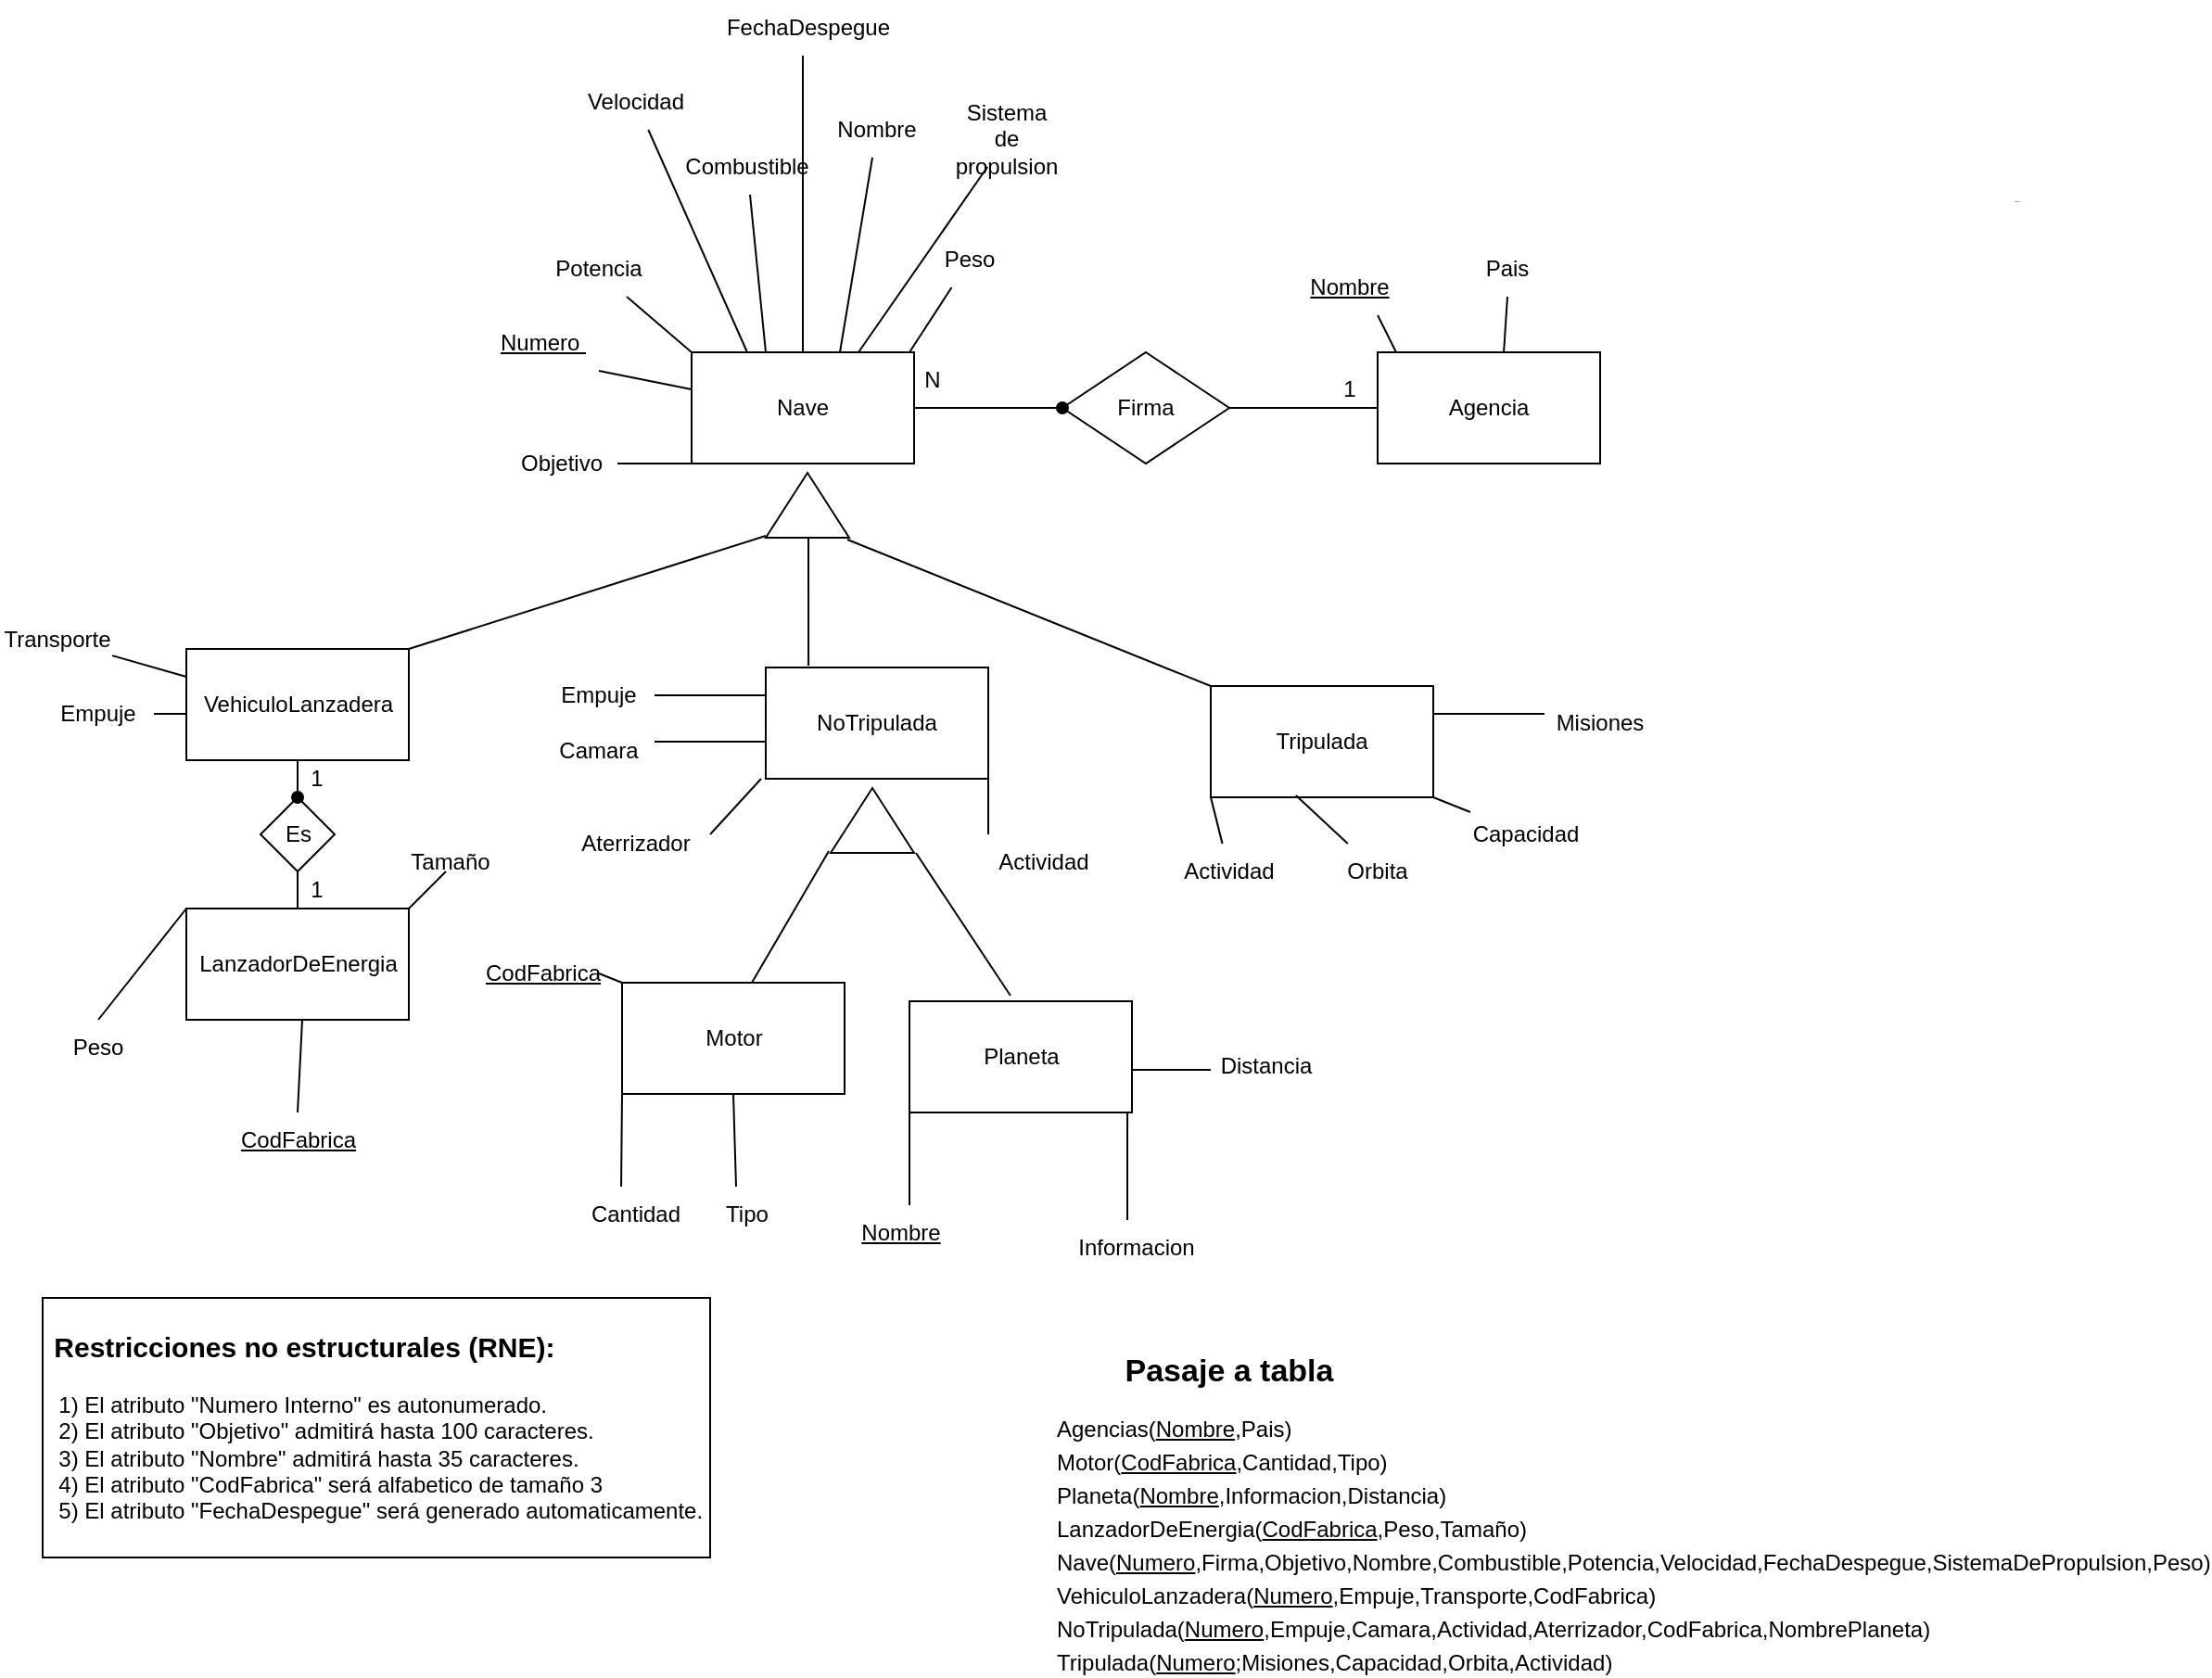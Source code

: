 <mxfile version="20.6.0" type="device"><diagram id="dXy55AgvZu-1JfeRbbhw" name="Page-1"><mxGraphModel dx="1422" dy="794" grid="1" gridSize="10" guides="1" tooltips="1" connect="1" arrows="1" fold="1" page="1" pageScale="1" pageWidth="2339" pageHeight="3300" math="0" shadow="0"><root><mxCell id="0"/><mxCell id="1" parent="0"/><mxCell id="p01pRj6XlkBEP53wkepH-1" value="Nave" style="rounded=0;whiteSpace=wrap;html=1;" parent="1" vertex="1"><mxGeometry x="450" y="560" width="120" height="60" as="geometry"/></mxCell><mxCell id="p01pRj6XlkBEP53wkepH-2" value="VehiculoLanzadera" style="rounded=0;whiteSpace=wrap;html=1;" parent="1" vertex="1"><mxGeometry x="177.5" y="720" width="120" height="60" as="geometry"/></mxCell><mxCell id="p01pRj6XlkBEP53wkepH-3" value="NoTripulada" style="rounded=0;whiteSpace=wrap;html=1;" parent="1" vertex="1"><mxGeometry x="490" y="730" width="120" height="60" as="geometry"/></mxCell><mxCell id="p01pRj6XlkBEP53wkepH-4" value="" style="triangle;whiteSpace=wrap;html=1;rotation=-90;" parent="1" vertex="1"><mxGeometry x="495" y="620" width="35" height="45" as="geometry"/></mxCell><mxCell id="p01pRj6XlkBEP53wkepH-5" value="" style="endArrow=none;html=1;rounded=0;entryX=0.029;entryY=0;entryDx=0;entryDy=0;entryPerimeter=0;exitX=1;exitY=0;exitDx=0;exitDy=0;" parent="1" source="p01pRj6XlkBEP53wkepH-2" target="p01pRj6XlkBEP53wkepH-4" edge="1"><mxGeometry width="50" height="50" relative="1" as="geometry"><mxPoint x="190" y="700" as="sourcePoint"/><mxPoint x="240" y="650" as="targetPoint"/></mxGeometry></mxCell><mxCell id="p01pRj6XlkBEP53wkepH-6" value="" style="endArrow=none;html=1;rounded=0;exitX=0.192;exitY=-0.017;exitDx=0;exitDy=0;exitPerimeter=0;" parent="1" source="p01pRj6XlkBEP53wkepH-3" edge="1"><mxGeometry width="50" height="50" relative="1" as="geometry"><mxPoint x="535" y="730" as="sourcePoint"/><mxPoint x="513" y="660" as="targetPoint"/></mxGeometry></mxCell><mxCell id="p01pRj6XlkBEP53wkepH-7" value="Agencia" style="rounded=0;whiteSpace=wrap;html=1;" parent="1" vertex="1"><mxGeometry x="820" y="560" width="120" height="60" as="geometry"/></mxCell><mxCell id="p01pRj6XlkBEP53wkepH-8" value="&lt;u&gt;Numero&amp;nbsp;&lt;/u&gt;" style="text;html=1;strokeColor=none;fillColor=none;align=center;verticalAlign=middle;whiteSpace=wrap;rounded=0;" parent="1" vertex="1"><mxGeometry x="340" y="540" width="60" height="30" as="geometry"/></mxCell><mxCell id="p01pRj6XlkBEP53wkepH-9" value="&lt;font style=&quot;&quot;&gt;&lt;br&gt;&lt;span style=&quot;font-size: 15px;&quot;&gt;&lt;b&gt;&amp;nbsp;Restricciones no estructurales (RNE):&lt;/b&gt;&lt;/span&gt;&lt;/font&gt;&lt;br&gt;&lt;br&gt;&amp;nbsp; 1) El atributo &quot;Numero Interno&quot; es autonumerado.&lt;br&gt;&amp;nbsp; 2) El atributo&amp;nbsp;&quot;Objetivo&quot; admitirá hasta 100 caracteres.&lt;br&gt;&amp;nbsp; 3) El atributo&amp;nbsp;&quot;Nombre&quot; admitirá hasta 35 caracteres.&lt;br&gt;&amp;nbsp; 4) El atributo &quot;CodFabrica&quot; será alfabetico de tamaño 3&lt;br&gt;&amp;nbsp; 5) El atributo &quot;FechaDespegue&quot; será generado automaticamente.&lt;br&gt;&amp;nbsp;" style="rounded=0;whiteSpace=wrap;html=1;align=left;" parent="1" vertex="1"><mxGeometry x="100" y="1070" width="360" height="140" as="geometry"/></mxCell><mxCell id="p01pRj6XlkBEP53wkepH-10" value="Potencia" style="text;html=1;strokeColor=none;fillColor=none;align=center;verticalAlign=middle;whiteSpace=wrap;rounded=0;" parent="1" vertex="1"><mxGeometry x="370" y="500" width="60" height="30" as="geometry"/></mxCell><mxCell id="p01pRj6XlkBEP53wkepH-11" value="Velocidad" style="text;html=1;strokeColor=none;fillColor=none;align=center;verticalAlign=middle;whiteSpace=wrap;rounded=0;" parent="1" vertex="1"><mxGeometry x="390" y="410" width="60" height="30" as="geometry"/></mxCell><mxCell id="p01pRj6XlkBEP53wkepH-12" value="Sistema de propulsion" style="text;html=1;strokeColor=none;fillColor=none;align=center;verticalAlign=middle;whiteSpace=wrap;rounded=0;" parent="1" vertex="1"><mxGeometry x="590" y="430" width="60" height="30" as="geometry"/></mxCell><mxCell id="p01pRj6XlkBEP53wkepH-14" value="" style="endArrow=none;html=1;rounded=0;entryX=1;entryY=1;entryDx=0;entryDy=0;" parent="1" target="p01pRj6XlkBEP53wkepH-8" edge="1"><mxGeometry width="50" height="50" relative="1" as="geometry"><mxPoint x="450" y="580" as="sourcePoint"/><mxPoint x="500" y="530" as="targetPoint"/></mxGeometry></mxCell><mxCell id="p01pRj6XlkBEP53wkepH-15" value="" style="endArrow=none;html=1;rounded=0;entryX=0.75;entryY=1;entryDx=0;entryDy=0;" parent="1" target="p01pRj6XlkBEP53wkepH-10" edge="1"><mxGeometry width="50" height="50" relative="1" as="geometry"><mxPoint x="450" y="560" as="sourcePoint"/><mxPoint x="500" y="510" as="targetPoint"/></mxGeometry></mxCell><mxCell id="p01pRj6XlkBEP53wkepH-16" value="" style="endArrow=none;html=1;rounded=0;" parent="1" target="p01pRj6XlkBEP53wkepH-11" edge="1"><mxGeometry width="50" height="50" relative="1" as="geometry"><mxPoint x="480" y="560" as="sourcePoint"/><mxPoint x="530" y="510" as="targetPoint"/></mxGeometry></mxCell><mxCell id="p01pRj6XlkBEP53wkepH-17" value="" style="endArrow=none;html=1;rounded=0;" parent="1" target="p01pRj6XlkBEP53wkepH-12" edge="1"><mxGeometry width="50" height="50" relative="1" as="geometry"><mxPoint x="540" y="560" as="sourcePoint"/><mxPoint x="590" y="510" as="targetPoint"/></mxGeometry></mxCell><mxCell id="p01pRj6XlkBEP53wkepH-19" value="Firma" style="rhombus;whiteSpace=wrap;html=1;" parent="1" vertex="1"><mxGeometry x="650" y="560" width="90" height="60" as="geometry"/></mxCell><mxCell id="p01pRj6XlkBEP53wkepH-20" value="" style="endArrow=oval;html=1;rounded=0;entryX=0;entryY=0.5;entryDx=0;entryDy=0;endFill=1;" parent="1" target="p01pRj6XlkBEP53wkepH-19" edge="1"><mxGeometry width="50" height="50" relative="1" as="geometry"><mxPoint x="570" y="590" as="sourcePoint"/><mxPoint x="620" y="540" as="targetPoint"/></mxGeometry></mxCell><mxCell id="p01pRj6XlkBEP53wkepH-21" value="" style="endArrow=none;html=1;rounded=0;" parent="1" edge="1"><mxGeometry width="50" height="50" relative="1" as="geometry"><mxPoint x="740" y="590" as="sourcePoint"/><mxPoint x="820" y="590" as="targetPoint"/></mxGeometry></mxCell><mxCell id="p01pRj6XlkBEP53wkepH-22" value="1" style="text;html=1;strokeColor=none;fillColor=none;align=center;verticalAlign=middle;whiteSpace=wrap;rounded=0;" parent="1" vertex="1"><mxGeometry x="790" y="570" width="30" height="20" as="geometry"/></mxCell><mxCell id="p01pRj6XlkBEP53wkepH-23" value="N" style="text;html=1;strokeColor=none;fillColor=none;align=center;verticalAlign=middle;whiteSpace=wrap;rounded=0;" parent="1" vertex="1"><mxGeometry x="570" y="565" width="20" height="20" as="geometry"/></mxCell><mxCell id="p01pRj6XlkBEP53wkepH-24" value="&lt;u&gt;Nombre&lt;/u&gt;" style="text;html=1;strokeColor=none;fillColor=none;align=center;verticalAlign=middle;whiteSpace=wrap;rounded=0;" parent="1" vertex="1"><mxGeometry x="775" y="510" width="60" height="30" as="geometry"/></mxCell><mxCell id="p01pRj6XlkBEP53wkepH-25" value="Pais" style="text;html=1;strokeColor=none;fillColor=none;align=center;verticalAlign=middle;whiteSpace=wrap;rounded=0;" parent="1" vertex="1"><mxGeometry x="860" y="500" width="60" height="30" as="geometry"/></mxCell><mxCell id="p01pRj6XlkBEP53wkepH-27" value="" style="endArrow=none;html=1;rounded=0;entryX=0.75;entryY=1;entryDx=0;entryDy=0;" parent="1" target="p01pRj6XlkBEP53wkepH-24" edge="1"><mxGeometry width="50" height="50" relative="1" as="geometry"><mxPoint x="830" y="560" as="sourcePoint"/><mxPoint x="880" y="510" as="targetPoint"/></mxGeometry></mxCell><mxCell id="p01pRj6XlkBEP53wkepH-28" value="" style="endArrow=none;html=1;rounded=0;entryX=0.5;entryY=1;entryDx=0;entryDy=0;exitX=0.567;exitY=0;exitDx=0;exitDy=0;exitPerimeter=0;" parent="1" source="p01pRj6XlkBEP53wkepH-7" target="p01pRj6XlkBEP53wkepH-25" edge="1"><mxGeometry width="50" height="50" relative="1" as="geometry"><mxPoint x="870" y="560" as="sourcePoint"/><mxPoint x="920" y="510" as="targetPoint"/></mxGeometry></mxCell><mxCell id="p01pRj6XlkBEP53wkepH-30" value="&lt;b&gt;&lt;font style=&quot;font-size: 17px;&quot;&gt;Pasaje a tabla&lt;/font&gt;&lt;/b&gt;" style="text;html=1;strokeColor=none;fillColor=none;align=center;verticalAlign=middle;whiteSpace=wrap;rounded=0;" parent="1" vertex="1"><mxGeometry x="680" y="1090" width="120" height="40" as="geometry"/></mxCell><mxCell id="p01pRj6XlkBEP53wkepH-31" value="Peso" style="text;html=1;strokeColor=none;fillColor=none;align=center;verticalAlign=middle;whiteSpace=wrap;rounded=0;fontSize=12;" parent="1" vertex="1"><mxGeometry x="100" y="920" width="60" height="30" as="geometry"/></mxCell><mxCell id="p01pRj6XlkBEP53wkepH-32" value="Tamaño" style="text;html=1;strokeColor=none;fillColor=none;align=center;verticalAlign=middle;whiteSpace=wrap;rounded=0;fontSize=12;" parent="1" vertex="1"><mxGeometry x="290" y="820" width="60" height="30" as="geometry"/></mxCell><mxCell id="p01pRj6XlkBEP53wkepH-33" value="&lt;font style=&quot;font-size: 12px;&quot;&gt;Agencias(&lt;u&gt;Nombre&lt;/u&gt;,Pais)&lt;br&gt;Motor(&lt;u&gt;CodFabrica&lt;/u&gt;,Cantidad,Tipo)&lt;br&gt;Planeta(&lt;u&gt;Nombre&lt;/u&gt;,Informacion,Distancia)&lt;br&gt;LanzadorDeEnergia(&lt;u&gt;CodFabrica&lt;/u&gt;,Peso,Tamaño)&lt;br&gt;Nave(&lt;u&gt;Numero&lt;/u&gt;,Firma,Objetivo,Nombre,Combustible,Potencia,Velocidad,FechaDespegue,SistemaDePropulsion,Peso)&lt;br&gt;VehiculoLanzadera(&lt;u&gt;Numero&lt;/u&gt;,Empuje,Transporte,CodFabrica)&lt;br&gt;NoTripulada(&lt;u&gt;Numero&lt;/u&gt;,Empuje,Camara,Actividad,Aterrizador,CodFabrica,NombrePlaneta)&lt;br&gt;Tripulada(&lt;u&gt;Numero&lt;/u&gt;;Misiones,Capacidad,Orbita,Actividad)&lt;br&gt;&lt;/font&gt;" style="text;html=1;strokeColor=none;fillColor=none;align=left;verticalAlign=middle;whiteSpace=wrap;rounded=0;fontSize=15;" parent="1" vertex="1"><mxGeometry x="645" y="1141.98" width="285" height="120" as="geometry"/></mxCell><mxCell id="p01pRj6XlkBEP53wkepH-34" value="LanzadorDeEnergia" style="rounded=0;whiteSpace=wrap;html=1;fontSize=12;" parent="1" vertex="1"><mxGeometry x="177.5" y="860" width="120" height="60" as="geometry"/></mxCell><mxCell id="p01pRj6XlkBEP53wkepH-35" value="Es" style="rhombus;whiteSpace=wrap;html=1;fontSize=12;" parent="1" vertex="1"><mxGeometry x="217.5" y="800" width="40" height="40" as="geometry"/></mxCell><mxCell id="p01pRj6XlkBEP53wkepH-36" value="" style="endArrow=none;html=1;rounded=0;fontSize=12;entryX=0.5;entryY=1;entryDx=0;entryDy=0;startArrow=oval;startFill=1;" parent="1" target="p01pRj6XlkBEP53wkepH-2" edge="1"><mxGeometry width="50" height="50" relative="1" as="geometry"><mxPoint x="237.5" y="800" as="sourcePoint"/><mxPoint x="287.5" y="750" as="targetPoint"/></mxGeometry></mxCell><mxCell id="p01pRj6XlkBEP53wkepH-37" value="" style="endArrow=none;html=1;rounded=0;fontSize=12;entryX=0.5;entryY=1;entryDx=0;entryDy=0;" parent="1" target="p01pRj6XlkBEP53wkepH-35" edge="1"><mxGeometry width="50" height="50" relative="1" as="geometry"><mxPoint x="237.5" y="860" as="sourcePoint"/><mxPoint x="287.5" y="810" as="targetPoint"/></mxGeometry></mxCell><mxCell id="p01pRj6XlkBEP53wkepH-38" value="" style="endArrow=none;html=1;rounded=0;fontSize=12;" parent="1" edge="1"><mxGeometry width="50" height="50" relative="1" as="geometry"><mxPoint x="297.5" y="860" as="sourcePoint"/><mxPoint x="317.5" y="840" as="targetPoint"/></mxGeometry></mxCell><mxCell id="p01pRj6XlkBEP53wkepH-39" value="" style="endArrow=none;html=1;rounded=0;fontSize=12;entryX=0.5;entryY=0;entryDx=0;entryDy=0;" parent="1" target="p01pRj6XlkBEP53wkepH-31" edge="1"><mxGeometry width="50" height="50" relative="1" as="geometry"><mxPoint x="177.5" y="860" as="sourcePoint"/><mxPoint x="227.5" y="810" as="targetPoint"/></mxGeometry></mxCell><mxCell id="p01pRj6XlkBEP53wkepH-40" value="1&lt;span style=&quot;color: rgba(0, 0, 0, 0); font-family: monospace; font-size: 0px; text-align: start;&quot;&gt;%3CmxGraphModel%3E%3Croot%3E%3CmxCell%20id%3D%220%22%2F%3E%3CmxCell%20id%3D%221%22%20parent%3D%220%22%2F%3E%3CmxCell%20id%3D%222%22%20value%3D%22N%22%20style%3D%22text%3Bhtml%3D1%3BstrokeColor%3Dnone%3BfillColor%3Dnone%3Balign%3Dcenter%3BverticalAlign%3Dmiddle%3BwhiteSpace%3Dwrap%3Brounded%3D0%3B%22%20vertex%3D%221%22%20parent%3D%221%22%3E%3CmxGeometry%20x%3D%22240%22%20y%3D%22105%22%20width%3D%2220%22%20height%3D%2220%22%20as%3D%22geometry%22%2F%3E%3C%2FmxCell%3E%3C%2Froot%3E%3C%2FmxGraphModel%3E&lt;/span&gt;&lt;span style=&quot;color: rgba(0, 0, 0, 0); font-family: monospace; font-size: 0px; text-align: start;&quot;&gt;%3CmxGraphModel%3E%3Croot%3E%3CmxCell%20id%3D%220%22%2F%3E%3CmxCell%20id%3D%221%22%20parent%3D%220%22%2F%3E%3CmxCell%20id%3D%222%22%20value%3D%22N%22%20style%3D%22text%3Bhtml%3D1%3BstrokeColor%3Dnone%3BfillColor%3Dnone%3Balign%3Dcenter%3BverticalAlign%3Dmiddle%3BwhiteSpace%3Dwrap%3Brounded%3D0%3B%22%20vertex%3D%221%22%20parent%3D%221%22%3E%3CmxGeometry%20x%3D%22240%22%20y%3D%22105%22%20width%3D%2220%22%20height%3D%2220%22%20as%3D%22geometry%22%2F%3E%3C%2FmxCell%3E%3C%2Froot%3E%3C%2FmxGraphModel%3E&lt;/span&gt;" style="text;html=1;strokeColor=none;fillColor=none;align=center;verticalAlign=middle;whiteSpace=wrap;rounded=0;" parent="1" vertex="1"><mxGeometry x="237.5" y="840" width="20" height="20" as="geometry"/></mxCell><mxCell id="p01pRj6XlkBEP53wkepH-41" value="1" style="text;html=1;strokeColor=none;fillColor=none;align=center;verticalAlign=middle;whiteSpace=wrap;rounded=0;" parent="1" vertex="1"><mxGeometry x="237.5" y="780" width="20" height="20" as="geometry"/></mxCell><mxCell id="p01pRj6XlkBEP53wkepH-42" value="&lt;font style=&quot;font-size: 1px;&quot;&gt;Egüez&lt;/font&gt;" style="text;html=1;strokeColor=none;fillColor=none;align=center;verticalAlign=middle;whiteSpace=wrap;rounded=0;fontSize=12;" parent="1" vertex="1"><mxGeometry x="1160" y="470" width="10" height="10" as="geometry"/></mxCell><mxCell id="p01pRj6XlkBEP53wkepH-44" value="" style="endArrow=none;html=1;rounded=0;" parent="1" target="p01pRj6XlkBEP53wkepH-45" edge="1"><mxGeometry width="50" height="50" relative="1" as="geometry"><mxPoint x="450" y="620" as="sourcePoint"/><mxPoint x="380" y="620" as="targetPoint"/></mxGeometry></mxCell><mxCell id="p01pRj6XlkBEP53wkepH-45" value="Objetivo" style="text;html=1;strokeColor=none;fillColor=none;align=center;verticalAlign=middle;whiteSpace=wrap;rounded=0;" parent="1" vertex="1"><mxGeometry x="350" y="605" width="60" height="30" as="geometry"/></mxCell><mxCell id="p01pRj6XlkBEP53wkepH-46" value="" style="endArrow=none;html=1;rounded=0;" parent="1" target="p01pRj6XlkBEP53wkepH-47" edge="1"><mxGeometry width="50" height="50" relative="1" as="geometry"><mxPoint x="567.5" y="560" as="sourcePoint"/><mxPoint x="600" y="510" as="targetPoint"/></mxGeometry></mxCell><mxCell id="p01pRj6XlkBEP53wkepH-47" value="Peso" style="text;html=1;strokeColor=none;fillColor=none;align=center;verticalAlign=middle;whiteSpace=wrap;rounded=0;" parent="1" vertex="1"><mxGeometry x="570" y="495" width="60" height="30" as="geometry"/></mxCell><mxCell id="p01pRj6XlkBEP53wkepH-48" value="" style="endArrow=none;html=1;rounded=0;" parent="1" target="p01pRj6XlkBEP53wkepH-49" edge="1"><mxGeometry width="50" height="50" relative="1" as="geometry"><mxPoint x="490" y="560" as="sourcePoint"/><mxPoint x="480" y="460" as="targetPoint"/></mxGeometry></mxCell><mxCell id="p01pRj6XlkBEP53wkepH-49" value="Combustible" style="text;html=1;strokeColor=none;fillColor=none;align=center;verticalAlign=middle;whiteSpace=wrap;rounded=0;" parent="1" vertex="1"><mxGeometry x="450" y="445" width="60" height="30" as="geometry"/></mxCell><mxCell id="p01pRj6XlkBEP53wkepH-51" value="" style="endArrow=none;html=1;rounded=0;" parent="1" target="p01pRj6XlkBEP53wkepH-52" edge="1"><mxGeometry width="50" height="50" relative="1" as="geometry"><mxPoint x="530" y="560" as="sourcePoint"/><mxPoint x="550" y="440" as="targetPoint"/></mxGeometry></mxCell><mxCell id="p01pRj6XlkBEP53wkepH-52" value="Nombre" style="text;html=1;strokeColor=none;fillColor=none;align=center;verticalAlign=middle;whiteSpace=wrap;rounded=0;" parent="1" vertex="1"><mxGeometry x="520" y="425" width="60" height="30" as="geometry"/></mxCell><mxCell id="p01pRj6XlkBEP53wkepH-53" value="" style="endArrow=none;html=1;rounded=0;" parent="1" target="p01pRj6XlkBEP53wkepH-54" edge="1"><mxGeometry width="50" height="50" relative="1" as="geometry"><mxPoint x="177.5" y="755" as="sourcePoint"/><mxPoint x="130" y="755" as="targetPoint"/></mxGeometry></mxCell><mxCell id="p01pRj6XlkBEP53wkepH-54" value="Empuje" style="text;html=1;strokeColor=none;fillColor=none;align=center;verticalAlign=middle;whiteSpace=wrap;rounded=0;" parent="1" vertex="1"><mxGeometry x="100" y="740" width="60" height="30" as="geometry"/></mxCell><mxCell id="p01pRj6XlkBEP53wkepH-55" value="" style="endArrow=none;html=1;rounded=0;exitX=0;exitY=0.25;exitDx=0;exitDy=0;" parent="1" source="p01pRj6XlkBEP53wkepH-2" target="p01pRj6XlkBEP53wkepH-57" edge="1"><mxGeometry width="50" height="50" relative="1" as="geometry"><mxPoint x="110" y="720" as="sourcePoint"/><mxPoint x="177.5" y="720" as="targetPoint"/></mxGeometry></mxCell><mxCell id="p01pRj6XlkBEP53wkepH-57" value="Transporte" style="text;html=1;strokeColor=none;fillColor=none;align=center;verticalAlign=middle;whiteSpace=wrap;rounded=0;" parent="1" vertex="1"><mxGeometry x="77.5" y="700" width="60" height="30" as="geometry"/></mxCell><mxCell id="p01pRj6XlkBEP53wkepH-62" value="" style="triangle;whiteSpace=wrap;html=1;rotation=-90;" parent="1" vertex="1"><mxGeometry x="530" y="790" width="35" height="45" as="geometry"/></mxCell><mxCell id="p01pRj6XlkBEP53wkepH-63" value="" style="endArrow=none;html=1;rounded=0;entryX=0.029;entryY=-0.022;entryDx=0;entryDy=0;entryPerimeter=0;" parent="1" target="p01pRj6XlkBEP53wkepH-62" edge="1"><mxGeometry width="50" height="50" relative="1" as="geometry"><mxPoint x="482.5" y="900" as="sourcePoint"/><mxPoint x="523.75" y="830" as="targetPoint"/></mxGeometry></mxCell><mxCell id="p01pRj6XlkBEP53wkepH-64" value="" style="endArrow=none;html=1;rounded=0;entryX=0;entryY=1.022;entryDx=0;entryDy=0;entryPerimeter=0;exitX=0.454;exitY=-0.05;exitDx=0;exitDy=0;exitPerimeter=0;" parent="1" source="p01pRj6XlkBEP53wkepH-66" target="p01pRj6XlkBEP53wkepH-62" edge="1"><mxGeometry width="50" height="50" relative="1" as="geometry"><mxPoint x="602.5" y="910" as="sourcePoint"/><mxPoint x="571.25" y="830" as="targetPoint"/></mxGeometry></mxCell><mxCell id="p01pRj6XlkBEP53wkepH-65" value="Motor" style="rounded=0;whiteSpace=wrap;html=1;" parent="1" vertex="1"><mxGeometry x="412.5" y="900" width="120" height="60" as="geometry"/></mxCell><mxCell id="p01pRj6XlkBEP53wkepH-66" value="Planeta" style="rounded=0;whiteSpace=wrap;html=1;" parent="1" vertex="1"><mxGeometry x="567.5" y="910" width="120" height="60" as="geometry"/></mxCell><mxCell id="p01pRj6XlkBEP53wkepH-67" value="" style="endArrow=none;html=1;rounded=0;exitX=0.5;exitY=0;exitDx=0;exitDy=0;" parent="1" source="p01pRj6XlkBEP53wkepH-69" edge="1"><mxGeometry width="50" height="50" relative="1" as="geometry"><mxPoint x="190" y="970" as="sourcePoint"/><mxPoint x="240" y="920" as="targetPoint"/></mxGeometry></mxCell><mxCell id="p01pRj6XlkBEP53wkepH-69" value="&lt;u&gt;CodFabrica&lt;/u&gt;" style="text;html=1;strokeColor=none;fillColor=none;align=center;verticalAlign=middle;whiteSpace=wrap;rounded=0;" parent="1" vertex="1"><mxGeometry x="207.5" y="970" width="60" height="30" as="geometry"/></mxCell><mxCell id="p01pRj6XlkBEP53wkepH-70" value="" style="endArrow=none;html=1;rounded=0;entryX=0;entryY=1;entryDx=0;entryDy=0;exitX=0.367;exitY=0;exitDx=0;exitDy=0;exitPerimeter=0;" parent="1" source="p01pRj6XlkBEP53wkepH-71" target="p01pRj6XlkBEP53wkepH-65" edge="1"><mxGeometry width="50" height="50" relative="1" as="geometry"><mxPoint x="380" y="1010" as="sourcePoint"/><mxPoint x="430" y="960" as="targetPoint"/></mxGeometry></mxCell><mxCell id="p01pRj6XlkBEP53wkepH-71" value="Cantidad" style="text;html=1;strokeColor=none;fillColor=none;align=center;verticalAlign=middle;whiteSpace=wrap;rounded=0;" parent="1" vertex="1"><mxGeometry x="390" y="1010" width="60" height="30" as="geometry"/></mxCell><mxCell id="p01pRj6XlkBEP53wkepH-72" value="" style="endArrow=none;html=1;rounded=0;entryX=0.5;entryY=1;entryDx=0;entryDy=0;exitX=0.4;exitY=0;exitDx=0;exitDy=0;exitPerimeter=0;" parent="1" source="p01pRj6XlkBEP53wkepH-73" target="p01pRj6XlkBEP53wkepH-65" edge="1"><mxGeometry width="50" height="50" relative="1" as="geometry"><mxPoint x="470" y="1010" as="sourcePoint"/><mxPoint x="520" y="960" as="targetPoint"/></mxGeometry></mxCell><mxCell id="p01pRj6XlkBEP53wkepH-73" value="Tipo" style="text;html=1;strokeColor=none;fillColor=none;align=center;verticalAlign=middle;whiteSpace=wrap;rounded=0;" parent="1" vertex="1"><mxGeometry x="450" y="1010" width="60" height="30" as="geometry"/></mxCell><mxCell id="p01pRj6XlkBEP53wkepH-74" value="" style="endArrow=none;html=1;rounded=0;entryX=0;entryY=1;entryDx=0;entryDy=0;exitX=0.575;exitY=0;exitDx=0;exitDy=0;exitPerimeter=0;" parent="1" source="p01pRj6XlkBEP53wkepH-75" target="p01pRj6XlkBEP53wkepH-66" edge="1"><mxGeometry width="50" height="50" relative="1" as="geometry"><mxPoint x="560" y="1020" as="sourcePoint"/><mxPoint x="610" y="970" as="targetPoint"/></mxGeometry></mxCell><mxCell id="p01pRj6XlkBEP53wkepH-75" value="&lt;u&gt;Nombre&lt;/u&gt;" style="text;html=1;strokeColor=none;fillColor=none;align=center;verticalAlign=middle;whiteSpace=wrap;rounded=0;" parent="1" vertex="1"><mxGeometry x="533" y="1020" width="60" height="30" as="geometry"/></mxCell><mxCell id="p01pRj6XlkBEP53wkepH-76" value="" style="endArrow=none;html=1;rounded=0;entryX=0.896;entryY=1.033;entryDx=0;entryDy=0;entryPerimeter=0;" parent="1" edge="1"><mxGeometry width="50" height="50" relative="1" as="geometry"><mxPoint x="685" y="1028.02" as="sourcePoint"/><mxPoint x="685.02" y="970" as="targetPoint"/></mxGeometry></mxCell><mxCell id="p01pRj6XlkBEP53wkepH-77" value="Informacion" style="text;html=1;strokeColor=none;fillColor=none;align=center;verticalAlign=middle;whiteSpace=wrap;rounded=0;" parent="1" vertex="1"><mxGeometry x="660" y="1028.02" width="60" height="30" as="geometry"/></mxCell><mxCell id="p01pRj6XlkBEP53wkepH-78" value="" style="endArrow=none;html=1;rounded=0;entryX=0;entryY=0;entryDx=0;entryDy=0;exitX=1;exitY=0.5;exitDx=0;exitDy=0;" parent="1" source="p01pRj6XlkBEP53wkepH-79" target="p01pRj6XlkBEP53wkepH-65" edge="1"><mxGeometry width="50" height="50" relative="1" as="geometry"><mxPoint x="360" y="960" as="sourcePoint"/><mxPoint x="410" y="910" as="targetPoint"/></mxGeometry></mxCell><mxCell id="p01pRj6XlkBEP53wkepH-79" value="&lt;u&gt;CodFabrica&lt;/u&gt;" style="text;html=1;strokeColor=none;fillColor=none;align=center;verticalAlign=middle;whiteSpace=wrap;rounded=0;" parent="1" vertex="1"><mxGeometry x="340" y="880" width="60" height="30" as="geometry"/></mxCell><mxCell id="p01pRj6XlkBEP53wkepH-80" value="" style="endArrow=none;html=1;rounded=0;exitX=1;exitY=0.5;exitDx=0;exitDy=0;" parent="1" source="p01pRj6XlkBEP53wkepH-81" edge="1"><mxGeometry width="50" height="50" relative="1" as="geometry"><mxPoint x="440" y="740" as="sourcePoint"/><mxPoint x="490" y="745" as="targetPoint"/></mxGeometry></mxCell><mxCell id="p01pRj6XlkBEP53wkepH-81" value="Empuje" style="text;html=1;strokeColor=none;fillColor=none;align=center;verticalAlign=middle;whiteSpace=wrap;rounded=0;" parent="1" vertex="1"><mxGeometry x="370" y="730" width="60" height="30" as="geometry"/></mxCell><mxCell id="p01pRj6XlkBEP53wkepH-82" value="" style="endArrow=none;html=1;rounded=0;" parent="1" edge="1"><mxGeometry width="50" height="50" relative="1" as="geometry"><mxPoint x="430" y="770" as="sourcePoint"/><mxPoint x="490" y="770" as="targetPoint"/></mxGeometry></mxCell><mxCell id="p01pRj6XlkBEP53wkepH-83" value="Camara" style="text;html=1;strokeColor=none;fillColor=none;align=center;verticalAlign=middle;whiteSpace=wrap;rounded=0;" parent="1" vertex="1"><mxGeometry x="370" y="760" width="60" height="30" as="geometry"/></mxCell><mxCell id="p01pRj6XlkBEP53wkepH-86" value="" style="endArrow=none;html=1;fontFamily=Helvetica;fontSize=11;fontColor=default;align=center;strokeColor=default;entryX=0;entryY=0;entryDx=0;entryDy=0;" parent="1" target="p01pRj6XlkBEP53wkepH-87" edge="1"><mxGeometry width="50" height="50" relative="1" as="geometry"><mxPoint x="610" y="790" as="sourcePoint"/><mxPoint x="640" y="800" as="targetPoint"/></mxGeometry></mxCell><mxCell id="p01pRj6XlkBEP53wkepH-87" value="Actividad" style="text;html=1;strokeColor=none;fillColor=none;align=center;verticalAlign=middle;whiteSpace=wrap;rounded=0;" parent="1" vertex="1"><mxGeometry x="610" y="820" width="60" height="30" as="geometry"/></mxCell><mxCell id="p01pRj6XlkBEP53wkepH-92" value="Tripulada" style="rounded=0;whiteSpace=wrap;html=1;" parent="1" vertex="1"><mxGeometry x="730" y="740" width="120" height="60" as="geometry"/></mxCell><mxCell id="p01pRj6XlkBEP53wkepH-93" value="Aterrizador" style="text;html=1;strokeColor=none;fillColor=none;align=center;verticalAlign=middle;whiteSpace=wrap;rounded=0;" parent="1" vertex="1"><mxGeometry x="390" y="810" width="60" height="30" as="geometry"/></mxCell><mxCell id="p01pRj6XlkBEP53wkepH-96" value="" style="endArrow=none;html=1;fontFamily=Helvetica;fontSize=11;fontColor=default;align=center;strokeColor=default;exitX=1;exitY=0;exitDx=0;exitDy=0;" parent="1" edge="1"><mxGeometry width="50" height="50" relative="1" as="geometry"><mxPoint x="487.5" y="790" as="sourcePoint"/><mxPoint x="460" y="820" as="targetPoint"/></mxGeometry></mxCell><mxCell id="p01pRj6XlkBEP53wkepH-97" value="" style="endArrow=none;html=1;rounded=0;entryX=-0.029;entryY=0.978;entryDx=0;entryDy=0;entryPerimeter=0;" parent="1" target="p01pRj6XlkBEP53wkepH-4" edge="1"><mxGeometry width="50" height="50" relative="1" as="geometry"><mxPoint x="730" y="740" as="sourcePoint"/><mxPoint x="580" y="670" as="targetPoint"/></mxGeometry></mxCell><mxCell id="p01pRj6XlkBEP53wkepH-98" value="" style="endArrow=none;html=1;rounded=0;exitX=1;exitY=0.25;exitDx=0;exitDy=0;" parent="1" source="p01pRj6XlkBEP53wkepH-92" edge="1"><mxGeometry width="50" height="50" relative="1" as="geometry"><mxPoint x="850" y="800" as="sourcePoint"/><mxPoint x="910" y="755" as="targetPoint"/></mxGeometry></mxCell><mxCell id="p01pRj6XlkBEP53wkepH-99" value="Misiones" style="text;html=1;strokeColor=none;fillColor=none;align=center;verticalAlign=middle;whiteSpace=wrap;rounded=0;" parent="1" vertex="1"><mxGeometry x="910" y="745" width="60" height="30" as="geometry"/></mxCell><mxCell id="p01pRj6XlkBEP53wkepH-100" value="" style="endArrow=none;html=1;rounded=0;entryX=1;entryY=1;entryDx=0;entryDy=0;" parent="1" source="p01pRj6XlkBEP53wkepH-101" target="p01pRj6XlkBEP53wkepH-92" edge="1"><mxGeometry width="50" height="50" relative="1" as="geometry"><mxPoint x="900" y="820" as="sourcePoint"/><mxPoint x="890" y="800" as="targetPoint"/></mxGeometry></mxCell><mxCell id="p01pRj6XlkBEP53wkepH-101" value="Capacidad" style="text;html=1;strokeColor=none;fillColor=none;align=center;verticalAlign=middle;whiteSpace=wrap;rounded=0;" parent="1" vertex="1"><mxGeometry x="870" y="805" width="60" height="30" as="geometry"/></mxCell><mxCell id="p01pRj6XlkBEP53wkepH-102" value="" style="endArrow=none;html=1;rounded=0;entryX=0.383;entryY=0.983;entryDx=0;entryDy=0;entryPerimeter=0;" parent="1" source="p01pRj6XlkBEP53wkepH-103" target="p01pRj6XlkBEP53wkepH-92" edge="1"><mxGeometry width="50" height="50" relative="1" as="geometry"><mxPoint x="820" y="840" as="sourcePoint"/><mxPoint x="770" y="820" as="targetPoint"/></mxGeometry></mxCell><mxCell id="p01pRj6XlkBEP53wkepH-103" value="Orbita" style="text;html=1;strokeColor=none;fillColor=none;align=center;verticalAlign=middle;whiteSpace=wrap;rounded=0;" parent="1" vertex="1"><mxGeometry x="790" y="825" width="60" height="30" as="geometry"/></mxCell><mxCell id="p01pRj6XlkBEP53wkepH-104" value="" style="endArrow=none;html=1;rounded=0;entryX=1;entryY=1;entryDx=0;entryDy=0;" parent="1" source="p01pRj6XlkBEP53wkepH-105" edge="1"><mxGeometry width="50" height="50" relative="1" as="geometry"><mxPoint x="780" y="820" as="sourcePoint"/><mxPoint x="730" y="800" as="targetPoint"/></mxGeometry></mxCell><mxCell id="p01pRj6XlkBEP53wkepH-105" value="Actividad" style="text;html=1;strokeColor=none;fillColor=none;align=center;verticalAlign=middle;whiteSpace=wrap;rounded=0;" parent="1" vertex="1"><mxGeometry x="710" y="825" width="60" height="30" as="geometry"/></mxCell><mxCell id="p01pRj6XlkBEP53wkepH-106" value="" style="endArrow=none;html=1;rounded=0;" parent="1" source="p01pRj6XlkBEP53wkepH-1" edge="1"><mxGeometry width="50" height="50" relative="1" as="geometry"><mxPoint x="510" y="539.289" as="sourcePoint"/><mxPoint x="510" y="400" as="targetPoint"/></mxGeometry></mxCell><mxCell id="p01pRj6XlkBEP53wkepH-107" value="FechaDespegue" style="text;html=1;strokeColor=none;fillColor=none;align=center;verticalAlign=middle;whiteSpace=wrap;rounded=0;" parent="1" vertex="1"><mxGeometry x="483" y="370" width="60" height="30" as="geometry"/></mxCell><mxCell id="UBUBNhHuIwmiHl4Wnph8-1" value="" style="endArrow=none;html=1;rounded=0;entryX=0.996;entryY=0.617;entryDx=0;entryDy=0;entryPerimeter=0;" edge="1" parent="1" target="p01pRj6XlkBEP53wkepH-66"><mxGeometry width="50" height="50" relative="1" as="geometry"><mxPoint x="730" y="947" as="sourcePoint"/><mxPoint x="710.02" y="930" as="targetPoint"/></mxGeometry></mxCell><mxCell id="UBUBNhHuIwmiHl4Wnph8-2" value="Distancia" style="text;html=1;strokeColor=none;fillColor=none;align=center;verticalAlign=middle;whiteSpace=wrap;rounded=0;" vertex="1" parent="1"><mxGeometry x="730" y="930" width="60" height="30" as="geometry"/></mxCell></root></mxGraphModel></diagram></mxfile>